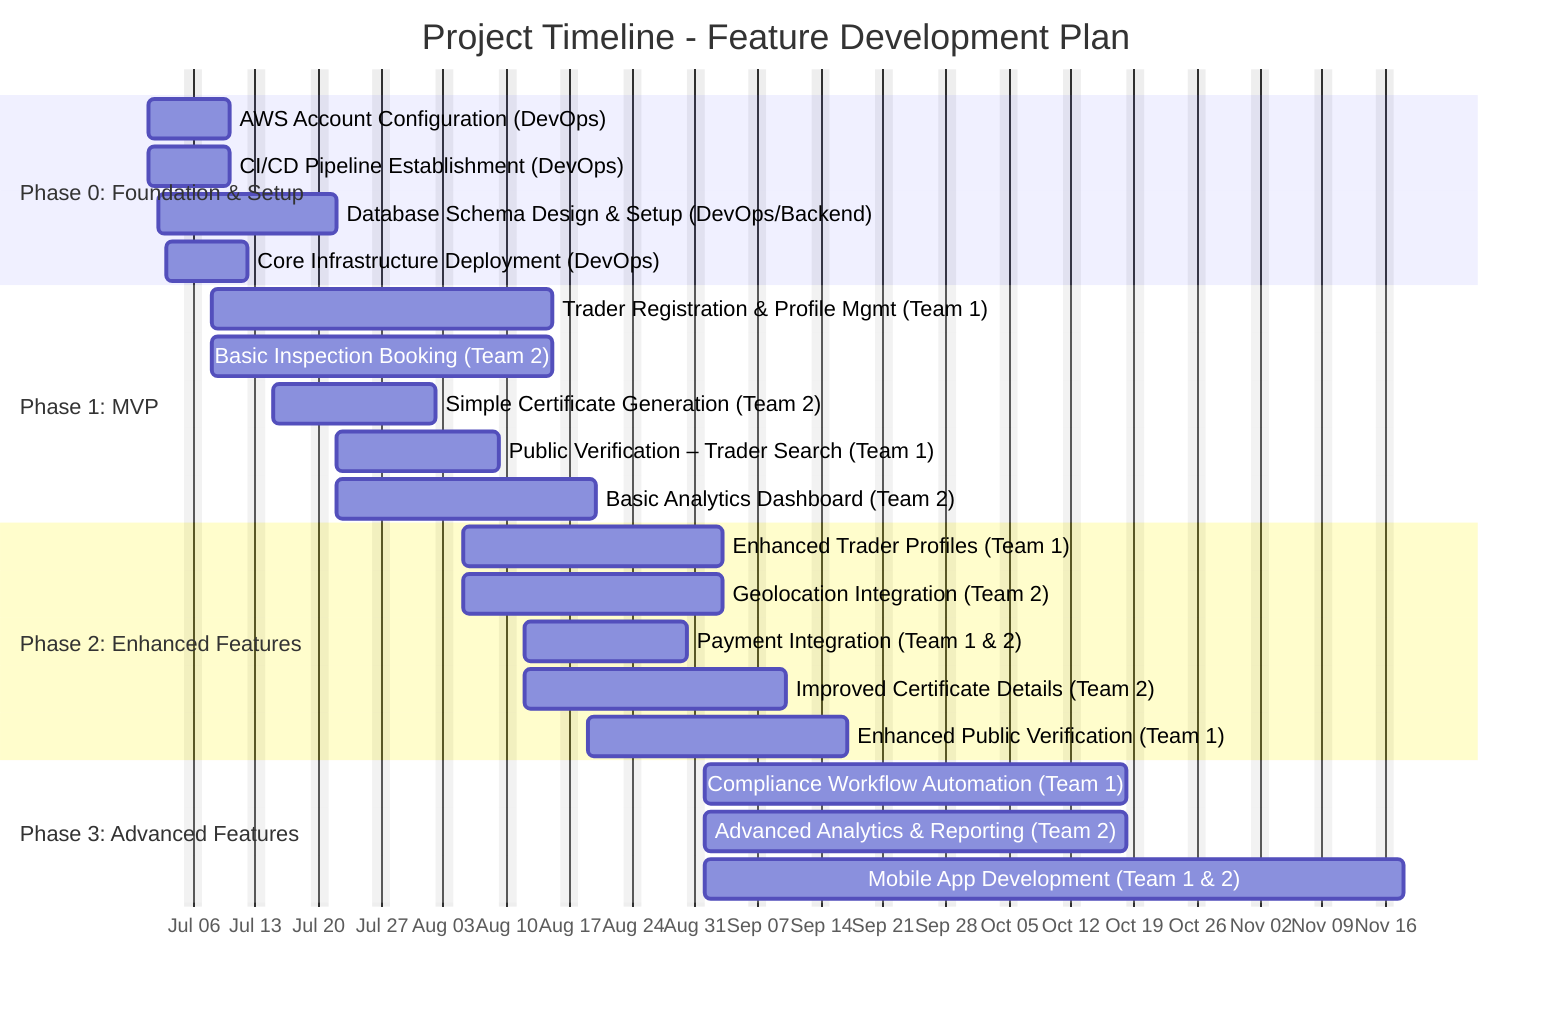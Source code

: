 ---
config:
  theme: default
---
gantt
    title Project Timeline - Feature Development Plan
    dateFormat  YYYY-MM-DD
    axisFormat  %b %d
    excludes    weekends
    section Phase 0: Foundation & Setup
    AWS Account Configuration (DevOps)           :task0, 2025-07-01, 1w
    CI/CD Pipeline Establishment (DevOps)        :task1, 2025-07-01, 1w
    Database Schema Design & Setup (DevOps/Backend) :task2, 2025-07-02, 2w
    Core Infrastructure Deployment (DevOps)      :task3, 2025-07-03, 1w
    section Phase 1: MVP
    Trader Registration & Profile Mgmt (Team 1)  :task4, 2025-07-08, 4w
    Basic Inspection Booking (Team 2)            :task5, 2025-07-08, 4w
    Simple Certificate Generation (Team 2)       :task6, 2025-07-15, 2w
    Public Verification – Trader Search (Team 1) :task7, 2025-07-22, 2w
    Basic Analytics Dashboard (Team 2)           :task8, 2025-07-22, 3w
    section Phase 2: Enhanced Features
    Enhanced Trader Profiles (Team 1)            :task9, 2025-08-05, 3w
    Geolocation Integration (Team 2)             :task10, 2025-08-05, 3w
    Payment Integration (Team 1 & 2)             :task11, 2025-08-12, 2w
    Improved Certificate Details (Team 2)        :task12, 2025-08-12, 3w
    Enhanced Public Verification (Team 1)        :task13, 2025-08-19, 3w
    section Phase 3: Advanced Features
    Compliance Workflow Automation (Team 1)      :task14, 2025-09-01, 5w
    Advanced Analytics & Reporting (Team 2)      :task15, 2025-09-01, 5w
    Mobile App Development (Team 1 & 2)          :task16, 2025-09-01, 8w